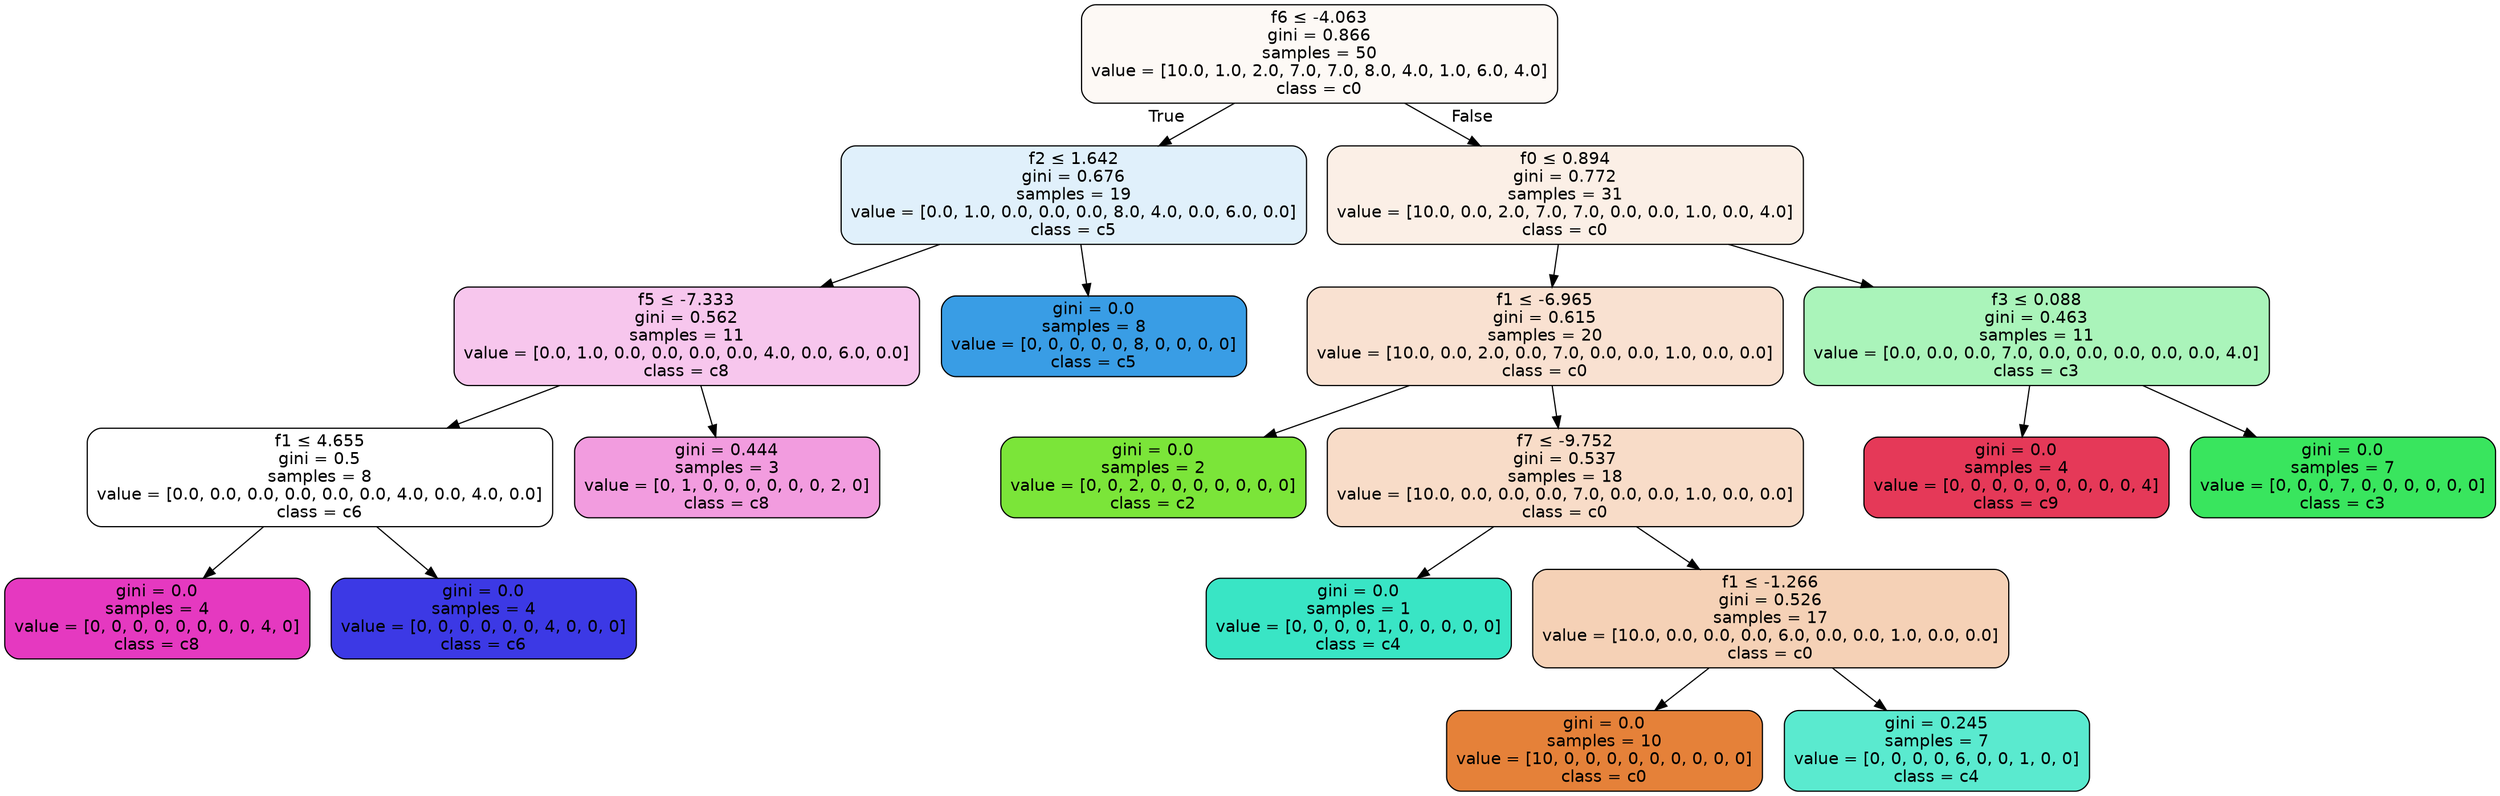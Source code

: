 digraph Tree {
node [shape=box, style="filled, rounded", color="black", fontname=helvetica] ;
edge [fontname=helvetica] ;
0 [label=<f6 &le; -4.063<br/>gini = 0.866<br/>samples = 50<br/>value = [10.0, 1.0, 2.0, 7.0, 7.0, 8.0, 4.0, 1.0, 6.0, 4.0]<br/>class = c0>, fillcolor="#e581390c"] ;
1 [label=<f2 &le; 1.642<br/>gini = 0.676<br/>samples = 19<br/>value = [0.0, 1.0, 0.0, 0.0, 0.0, 8.0, 4.0, 0.0, 6.0, 0.0]<br/>class = c5>, fillcolor="#399de527"] ;
0 -> 1 [labeldistance=2.5, labelangle=45, headlabel="True"] ;
2 [label=<f5 &le; -7.333<br/>gini = 0.562<br/>samples = 11<br/>value = [0.0, 1.0, 0.0, 0.0, 0.0, 0.0, 4.0, 0.0, 6.0, 0.0]<br/>class = c8>, fillcolor="#e539c049"] ;
1 -> 2 ;
3 [label=<f1 &le; 4.655<br/>gini = 0.5<br/>samples = 8<br/>value = [0.0, 0.0, 0.0, 0.0, 0.0, 0.0, 4.0, 0.0, 4.0, 0.0]<br/>class = c6>, fillcolor="#3c39e500"] ;
2 -> 3 ;
4 [label=<gini = 0.0<br/>samples = 4<br/>value = [0, 0, 0, 0, 0, 0, 0, 0, 4, 0]<br/>class = c8>, fillcolor="#e539c0ff"] ;
3 -> 4 ;
5 [label=<gini = 0.0<br/>samples = 4<br/>value = [0, 0, 0, 0, 0, 0, 4, 0, 0, 0]<br/>class = c6>, fillcolor="#3c39e5ff"] ;
3 -> 5 ;
6 [label=<gini = 0.444<br/>samples = 3<br/>value = [0, 1, 0, 0, 0, 0, 0, 0, 2, 0]<br/>class = c8>, fillcolor="#e539c07f"] ;
2 -> 6 ;
7 [label=<gini = 0.0<br/>samples = 8<br/>value = [0, 0, 0, 0, 0, 8, 0, 0, 0, 0]<br/>class = c5>, fillcolor="#399de5ff"] ;
1 -> 7 ;
8 [label=<f0 &le; 0.894<br/>gini = 0.772<br/>samples = 31<br/>value = [10.0, 0.0, 2.0, 7.0, 7.0, 0.0, 0.0, 1.0, 0.0, 4.0]<br/>class = c0>, fillcolor="#e5813920"] ;
0 -> 8 [labeldistance=2.5, labelangle=-45, headlabel="False"] ;
9 [label=<f1 &le; -6.965<br/>gini = 0.615<br/>samples = 20<br/>value = [10.0, 0.0, 2.0, 0.0, 7.0, 0.0, 0.0, 1.0, 0.0, 0.0]<br/>class = c0>, fillcolor="#e581393b"] ;
8 -> 9 ;
10 [label=<gini = 0.0<br/>samples = 2<br/>value = [0, 0, 2, 0, 0, 0, 0, 0, 0, 0]<br/>class = c2>, fillcolor="#7be539ff"] ;
9 -> 10 ;
11 [label=<f7 &le; -9.752<br/>gini = 0.537<br/>samples = 18<br/>value = [10.0, 0.0, 0.0, 0.0, 7.0, 0.0, 0.0, 1.0, 0.0, 0.0]<br/>class = c0>, fillcolor="#e5813946"] ;
9 -> 11 ;
15 [label=<gini = 0.0<br/>samples = 1<br/>value = [0, 0, 0, 0, 1, 0, 0, 0, 0, 0]<br/>class = c4>, fillcolor="#39e5c5ff"] ;
11 -> 15 ;
12 [label=<f1 &le; -1.266<br/>gini = 0.526<br/>samples = 17<br/>value = [10.0, 0.0, 0.0, 0.0, 6.0, 0.0, 0.0, 1.0, 0.0, 0.0]<br/>class = c0>, fillcolor="#e581395d"] ;
11 -> 12 ;
13 [label=<gini = 0.0<br/>samples = 10<br/>value = [10, 0, 0, 0, 0, 0, 0, 0, 0, 0]<br/>class = c0>, fillcolor="#e58139ff"] ;
12 -> 13 ;
14 [label=<gini = 0.245<br/>samples = 7<br/>value = [0, 0, 0, 0, 6, 0, 0, 1, 0, 0]<br/>class = c4>, fillcolor="#39e5c5d4"] ;
12 -> 14 ;
16 [label=<f3 &le; 0.088<br/>gini = 0.463<br/>samples = 11<br/>value = [0.0, 0.0, 0.0, 7.0, 0.0, 0.0, 0.0, 0.0, 0.0, 4.0]<br/>class = c3>, fillcolor="#39e55e6d"] ;
8 -> 16 ;
17 [label=<gini = 0.0<br/>samples = 4<br/>value = [0, 0, 0, 0, 0, 0, 0, 0, 0, 4]<br/>class = c9>, fillcolor="#e53958ff"] ;
16 -> 17 ;
18 [label=<gini = 0.0<br/>samples = 7<br/>value = [0, 0, 0, 7, 0, 0, 0, 0, 0, 0]<br/>class = c3>, fillcolor="#39e55eff"] ;
16 -> 18 ;
}
